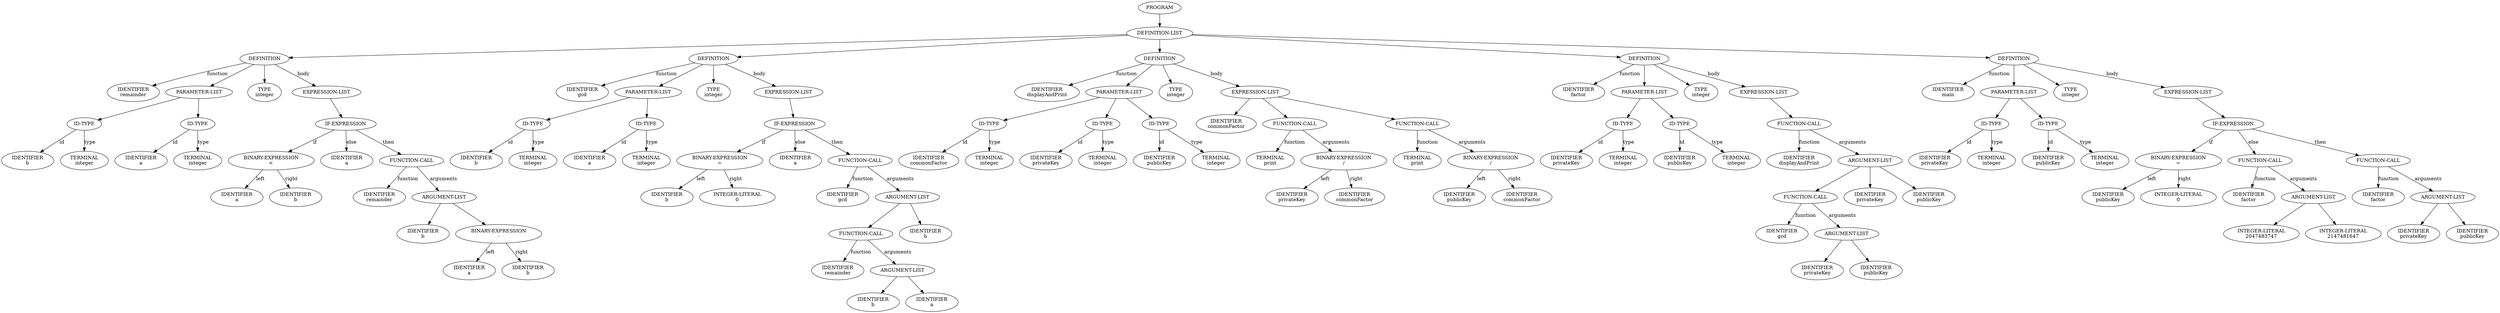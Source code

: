 digraph AST {
node0 [label="PROGRAM"]
node1 [label="DEFINITION-LIST"]
node2 [label="DEFINITION"]
node3 [label="IDENTIFIER\nremainder"]
node4 [label="PARAMETER-LIST"]
node5 [label="ID-TYPE"]
node6 [label="IDENTIFIER\nb"]
node7 [label="TERMINAL\ninteger"]
node8 [label="ID-TYPE"]
node9 [label="IDENTIFIER\na"]
node10 [label="TERMINAL\ninteger"]
node11 [label="TYPE\ninteger"]
node12 [label="EXPRESSION-LIST"]
node13 [label="IF-EXPRESSION"]
node14 [label="BINARY-EXPRESSION\n<"]
node15 [label="IDENTIFIER\na"]
node16 [label="IDENTIFIER\nb"]
node17 [label="IDENTIFIER\na"]
node18 [label="FUNCTION-CALL"]
node19 [label="IDENTIFIER\nremainder"]
node20 [label="ARGUMENT-LIST"]
node21 [label="IDENTIFIER\nb"]
node22 [label="BINARY-EXPRESSION\n-"]
node23 [label="IDENTIFIER\na"]
node24 [label="IDENTIFIER\nb"]
node25 [label="DEFINITION"]
node26 [label="IDENTIFIER\ngcd"]
node27 [label="PARAMETER-LIST"]
node28 [label="ID-TYPE"]
node29 [label="IDENTIFIER\nb"]
node30 [label="TERMINAL\ninteger"]
node31 [label="ID-TYPE"]
node32 [label="IDENTIFIER\na"]
node33 [label="TERMINAL\ninteger"]
node34 [label="TYPE\ninteger"]
node35 [label="EXPRESSION-LIST"]
node36 [label="IF-EXPRESSION"]
node37 [label="BINARY-EXPRESSION\n="]
node38 [label="IDENTIFIER\nb"]
node39 [label="INTEGER-LITERAL\n0"]
node40 [label="IDENTIFIER\na"]
node41 [label="FUNCTION-CALL"]
node42 [label="IDENTIFIER\ngcd"]
node43 [label="ARGUMENT-LIST"]
node44 [label="FUNCTION-CALL"]
node45 [label="IDENTIFIER\nremainder"]
node46 [label="ARGUMENT-LIST"]
node47 [label="IDENTIFIER\nb"]
node48 [label="IDENTIFIER\na"]
node49 [label="IDENTIFIER\nb"]
node50 [label="DEFINITION"]
node51 [label="IDENTIFIER\ndisplayAndPrint"]
node52 [label="PARAMETER-LIST"]
node53 [label="ID-TYPE"]
node54 [label="IDENTIFIER\ncommonFactor"]
node55 [label="TERMINAL\ninteger"]
node56 [label="ID-TYPE"]
node57 [label="IDENTIFIER\nprivateKey"]
node58 [label="TERMINAL\ninteger"]
node59 [label="ID-TYPE"]
node60 [label="IDENTIFIER\npublicKey"]
node61 [label="TERMINAL\ninteger"]
node62 [label="TYPE\ninteger"]
node63 [label="EXPRESSION-LIST"]
node64 [label="IDENTIFIER\ncommonFactor"]
node65 [label="FUNCTION-CALL"]
node66 [label="TERMINAL\nprint"]
node67 [label="BINARY-EXPRESSION\n/"]
node68 [label="IDENTIFIER\nprivateKey"]
node69 [label="IDENTIFIER\ncommonFactor"]
node70 [label="FUNCTION-CALL"]
node71 [label="TERMINAL\nprint"]
node72 [label="BINARY-EXPRESSION\n/"]
node73 [label="IDENTIFIER\npublicKey"]
node74 [label="IDENTIFIER\ncommonFactor"]
node75 [label="DEFINITION"]
node76 [label="IDENTIFIER\nfactor"]
node77 [label="PARAMETER-LIST"]
node78 [label="ID-TYPE"]
node79 [label="IDENTIFIER\nprivateKey"]
node80 [label="TERMINAL\ninteger"]
node81 [label="ID-TYPE"]
node82 [label="IDENTIFIER\npublicKey"]
node83 [label="TERMINAL\ninteger"]
node84 [label="TYPE\ninteger"]
node85 [label="EXPRESSION-LIST"]
node86 [label="FUNCTION-CALL"]
node87 [label="IDENTIFIER\ndisplayAndPrint"]
node88 [label="ARGUMENT-LIST"]
node89 [label="FUNCTION-CALL"]
node90 [label="IDENTIFIER\ngcd"]
node91 [label="ARGUMENT-LIST"]
node92 [label="IDENTIFIER\nprivateKey"]
node93 [label="IDENTIFIER\npublicKey"]
node94 [label="IDENTIFIER\nprivateKey"]
node95 [label="IDENTIFIER\npublicKey"]
node96 [label="DEFINITION"]
node97 [label="IDENTIFIER\nmain"]
node98 [label="PARAMETER-LIST"]
node99 [label="ID-TYPE"]
node100 [label="IDENTIFIER\nprivateKey"]
node101 [label="TERMINAL\ninteger"]
node102 [label="ID-TYPE"]
node103 [label="IDENTIFIER\npublicKey"]
node104 [label="TERMINAL\ninteger"]
node105 [label="TYPE\ninteger"]
node106 [label="EXPRESSION-LIST"]
node107 [label="IF-EXPRESSION"]
node108 [label="BINARY-EXPRESSION\n="]
node109 [label="IDENTIFIER\npublicKey"]
node110 [label="INTEGER-LITERAL\n0"]
node111 [label="FUNCTION-CALL"]
node112 [label="IDENTIFIER\nfactor"]
node113 [label="ARGUMENT-LIST"]
node114 [label="INTEGER-LITERAL\n2047483747"]
node115 [label="INTEGER-LITERAL\n2147481647"]
node116 [label="FUNCTION-CALL"]
node117 [label="IDENTIFIER\nfactor"]
node118 [label="ARGUMENT-LIST"]
node119 [label="IDENTIFIER\nprivateKey"]
node120 [label="IDENTIFIER\npublicKey"]
node2 -> node3 [label="function"]
node5 -> node6 [label="id"]
node5 -> node7 [label="type"]
node4 -> node5
node8 -> node9 [label="id"]
node8 -> node10 [label="type"]
node4 -> node8
node2 -> node4
node2 -> node11
node14 -> node15 [label="left"]
node14 -> node16 [label="right"]
node13 -> node14 [label="if"]
node13 -> node17 [label="else"]
node18 -> node19 [label="function"]
node20 -> node21
node22 -> node23 [label="left"]
node22 -> node24 [label="right"]
node20 -> node22
node18 -> node20 [label="arguments"]
node13 -> node18 [label="then"]
node12 -> node13
node2 -> node12 [label="body"]
node1 -> node2
node25 -> node26 [label="function"]
node28 -> node29 [label="id"]
node28 -> node30 [label="type"]
node27 -> node28
node31 -> node32 [label="id"]
node31 -> node33 [label="type"]
node27 -> node31
node25 -> node27
node25 -> node34
node37 -> node38 [label="left"]
node37 -> node39 [label="right"]
node36 -> node37 [label="if"]
node36 -> node40 [label="else"]
node41 -> node42 [label="function"]
node44 -> node45 [label="function"]
node46 -> node47
node46 -> node48
node44 -> node46 [label="arguments"]
node43 -> node44
node43 -> node49
node41 -> node43 [label="arguments"]
node36 -> node41 [label="then"]
node35 -> node36
node25 -> node35 [label="body"]
node1 -> node25
node50 -> node51 [label="function"]
node53 -> node54 [label="id"]
node53 -> node55 [label="type"]
node52 -> node53
node56 -> node57 [label="id"]
node56 -> node58 [label="type"]
node52 -> node56
node59 -> node60 [label="id"]
node59 -> node61 [label="type"]
node52 -> node59
node50 -> node52
node50 -> node62
node63 -> node64
node65 -> node66 [label="function"]
node67 -> node68 [label="left"]
node67 -> node69 [label="right"]
node65 -> node67 [label="arguments"]
node63 -> node65
node70 -> node71 [label="function"]
node72 -> node73 [label="left"]
node72 -> node74 [label="right"]
node70 -> node72 [label="arguments"]
node63 -> node70
node50 -> node63 [label="body"]
node1 -> node50
node75 -> node76 [label="function"]
node78 -> node79 [label="id"]
node78 -> node80 [label="type"]
node77 -> node78
node81 -> node82 [label="id"]
node81 -> node83 [label="type"]
node77 -> node81
node75 -> node77
node75 -> node84
node86 -> node87 [label="function"]
node89 -> node90 [label="function"]
node91 -> node92
node91 -> node93
node89 -> node91 [label="arguments"]
node88 -> node89
node88 -> node94
node88 -> node95
node86 -> node88 [label="arguments"]
node85 -> node86
node75 -> node85 [label="body"]
node1 -> node75
node96 -> node97 [label="function"]
node99 -> node100 [label="id"]
node99 -> node101 [label="type"]
node98 -> node99
node102 -> node103 [label="id"]
node102 -> node104 [label="type"]
node98 -> node102
node96 -> node98
node96 -> node105
node108 -> node109 [label="left"]
node108 -> node110 [label="right"]
node107 -> node108 [label="if"]
node111 -> node112 [label="function"]
node113 -> node114
node113 -> node115
node111 -> node113 [label="arguments"]
node107 -> node111 [label="else"]
node116 -> node117 [label="function"]
node118 -> node119
node118 -> node120
node116 -> node118 [label="arguments"]
node107 -> node116 [label="then"]
node106 -> node107
node96 -> node106 [label="body"]
node1 -> node96
node0 -> node1
}
